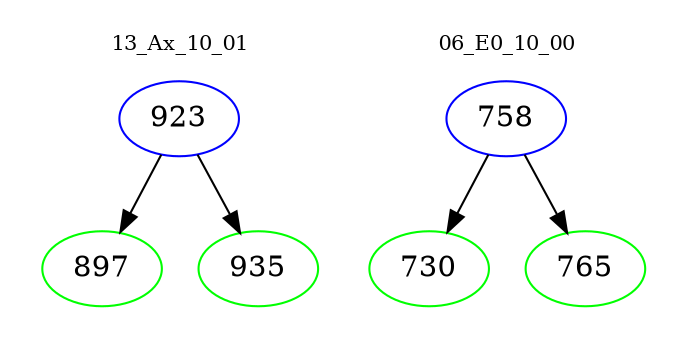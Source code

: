 digraph{
subgraph cluster_0 {
color = white
label = "13_Ax_10_01";
fontsize=10;
T0_923 [label="923", color="blue"]
T0_923 -> T0_897 [color="black"]
T0_897 [label="897", color="green"]
T0_923 -> T0_935 [color="black"]
T0_935 [label="935", color="green"]
}
subgraph cluster_1 {
color = white
label = "06_E0_10_00";
fontsize=10;
T1_758 [label="758", color="blue"]
T1_758 -> T1_730 [color="black"]
T1_730 [label="730", color="green"]
T1_758 -> T1_765 [color="black"]
T1_765 [label="765", color="green"]
}
}
